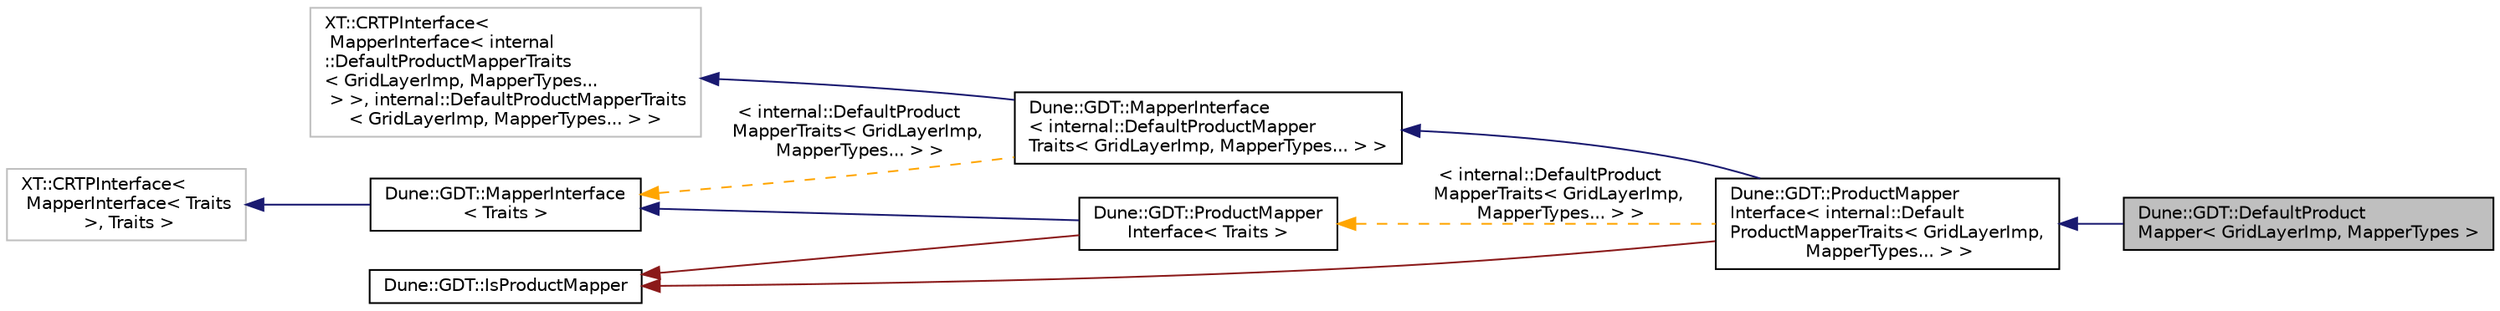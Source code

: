 digraph "Dune::GDT::DefaultProductMapper&lt; GridLayerImp, MapperTypes &gt;"
{
  edge [fontname="Helvetica",fontsize="10",labelfontname="Helvetica",labelfontsize="10"];
  node [fontname="Helvetica",fontsize="10",shape=record];
  rankdir="LR";
  Node0 [label="Dune::GDT::DefaultProduct\lMapper\< GridLayerImp, MapperTypes \>",height=0.2,width=0.4,color="black", fillcolor="grey75", style="filled", fontcolor="black"];
  Node1 -> Node0 [dir="back",color="midnightblue",fontsize="10",style="solid",fontname="Helvetica"];
  Node1 [label="Dune::GDT::ProductMapper\lInterface\< internal::Default\lProductMapperTraits\< GridLayerImp,\l MapperTypes... \> \>",height=0.2,width=0.4,color="black", fillcolor="white", style="filled",URL="$a03081.html"];
  Node2 -> Node1 [dir="back",color="midnightblue",fontsize="10",style="solid",fontname="Helvetica"];
  Node2 [label="Dune::GDT::MapperInterface\l\< internal::DefaultProductMapper\lTraits\< GridLayerImp, MapperTypes... \> \>",height=0.2,width=0.4,color="black", fillcolor="white", style="filled",URL="$a03073.html"];
  Node3 -> Node2 [dir="back",color="midnightblue",fontsize="10",style="solid",fontname="Helvetica"];
  Node3 [label="XT::CRTPInterface\<\l MapperInterface\< internal\l::DefaultProductMapperTraits\l\< GridLayerImp, MapperTypes...\l \> \>, internal::DefaultProductMapperTraits\l\< GridLayerImp, MapperTypes... \> \>",height=0.2,width=0.4,color="grey75", fillcolor="white", style="filled"];
  Node4 -> Node2 [dir="back",color="orange",fontsize="10",style="dashed",label=" \< internal::DefaultProduct\lMapperTraits\< GridLayerImp,\l MapperTypes... \> \>" ,fontname="Helvetica"];
  Node4 [label="Dune::GDT::MapperInterface\l\< Traits \>",height=0.2,width=0.4,color="black", fillcolor="white", style="filled",URL="$a03073.html"];
  Node5 -> Node4 [dir="back",color="midnightblue",fontsize="10",style="solid",fontname="Helvetica"];
  Node5 [label="XT::CRTPInterface\<\l MapperInterface\< Traits\l \>, Traits \>",height=0.2,width=0.4,color="grey75", fillcolor="white", style="filled"];
  Node6 -> Node1 [dir="back",color="firebrick4",fontsize="10",style="solid",fontname="Helvetica"];
  Node6 [label="Dune::GDT::IsProductMapper",height=0.2,width=0.4,color="black", fillcolor="white", style="filled",URL="$a03077.html"];
  Node7 -> Node1 [dir="back",color="orange",fontsize="10",style="dashed",label=" \< internal::DefaultProduct\lMapperTraits\< GridLayerImp,\l MapperTypes... \> \>" ,fontname="Helvetica"];
  Node7 [label="Dune::GDT::ProductMapper\lInterface\< Traits \>",height=0.2,width=0.4,color="black", fillcolor="white", style="filled",URL="$a03081.html"];
  Node4 -> Node7 [dir="back",color="midnightblue",fontsize="10",style="solid",fontname="Helvetica"];
  Node6 -> Node7 [dir="back",color="firebrick4",fontsize="10",style="solid",fontname="Helvetica"];
}
